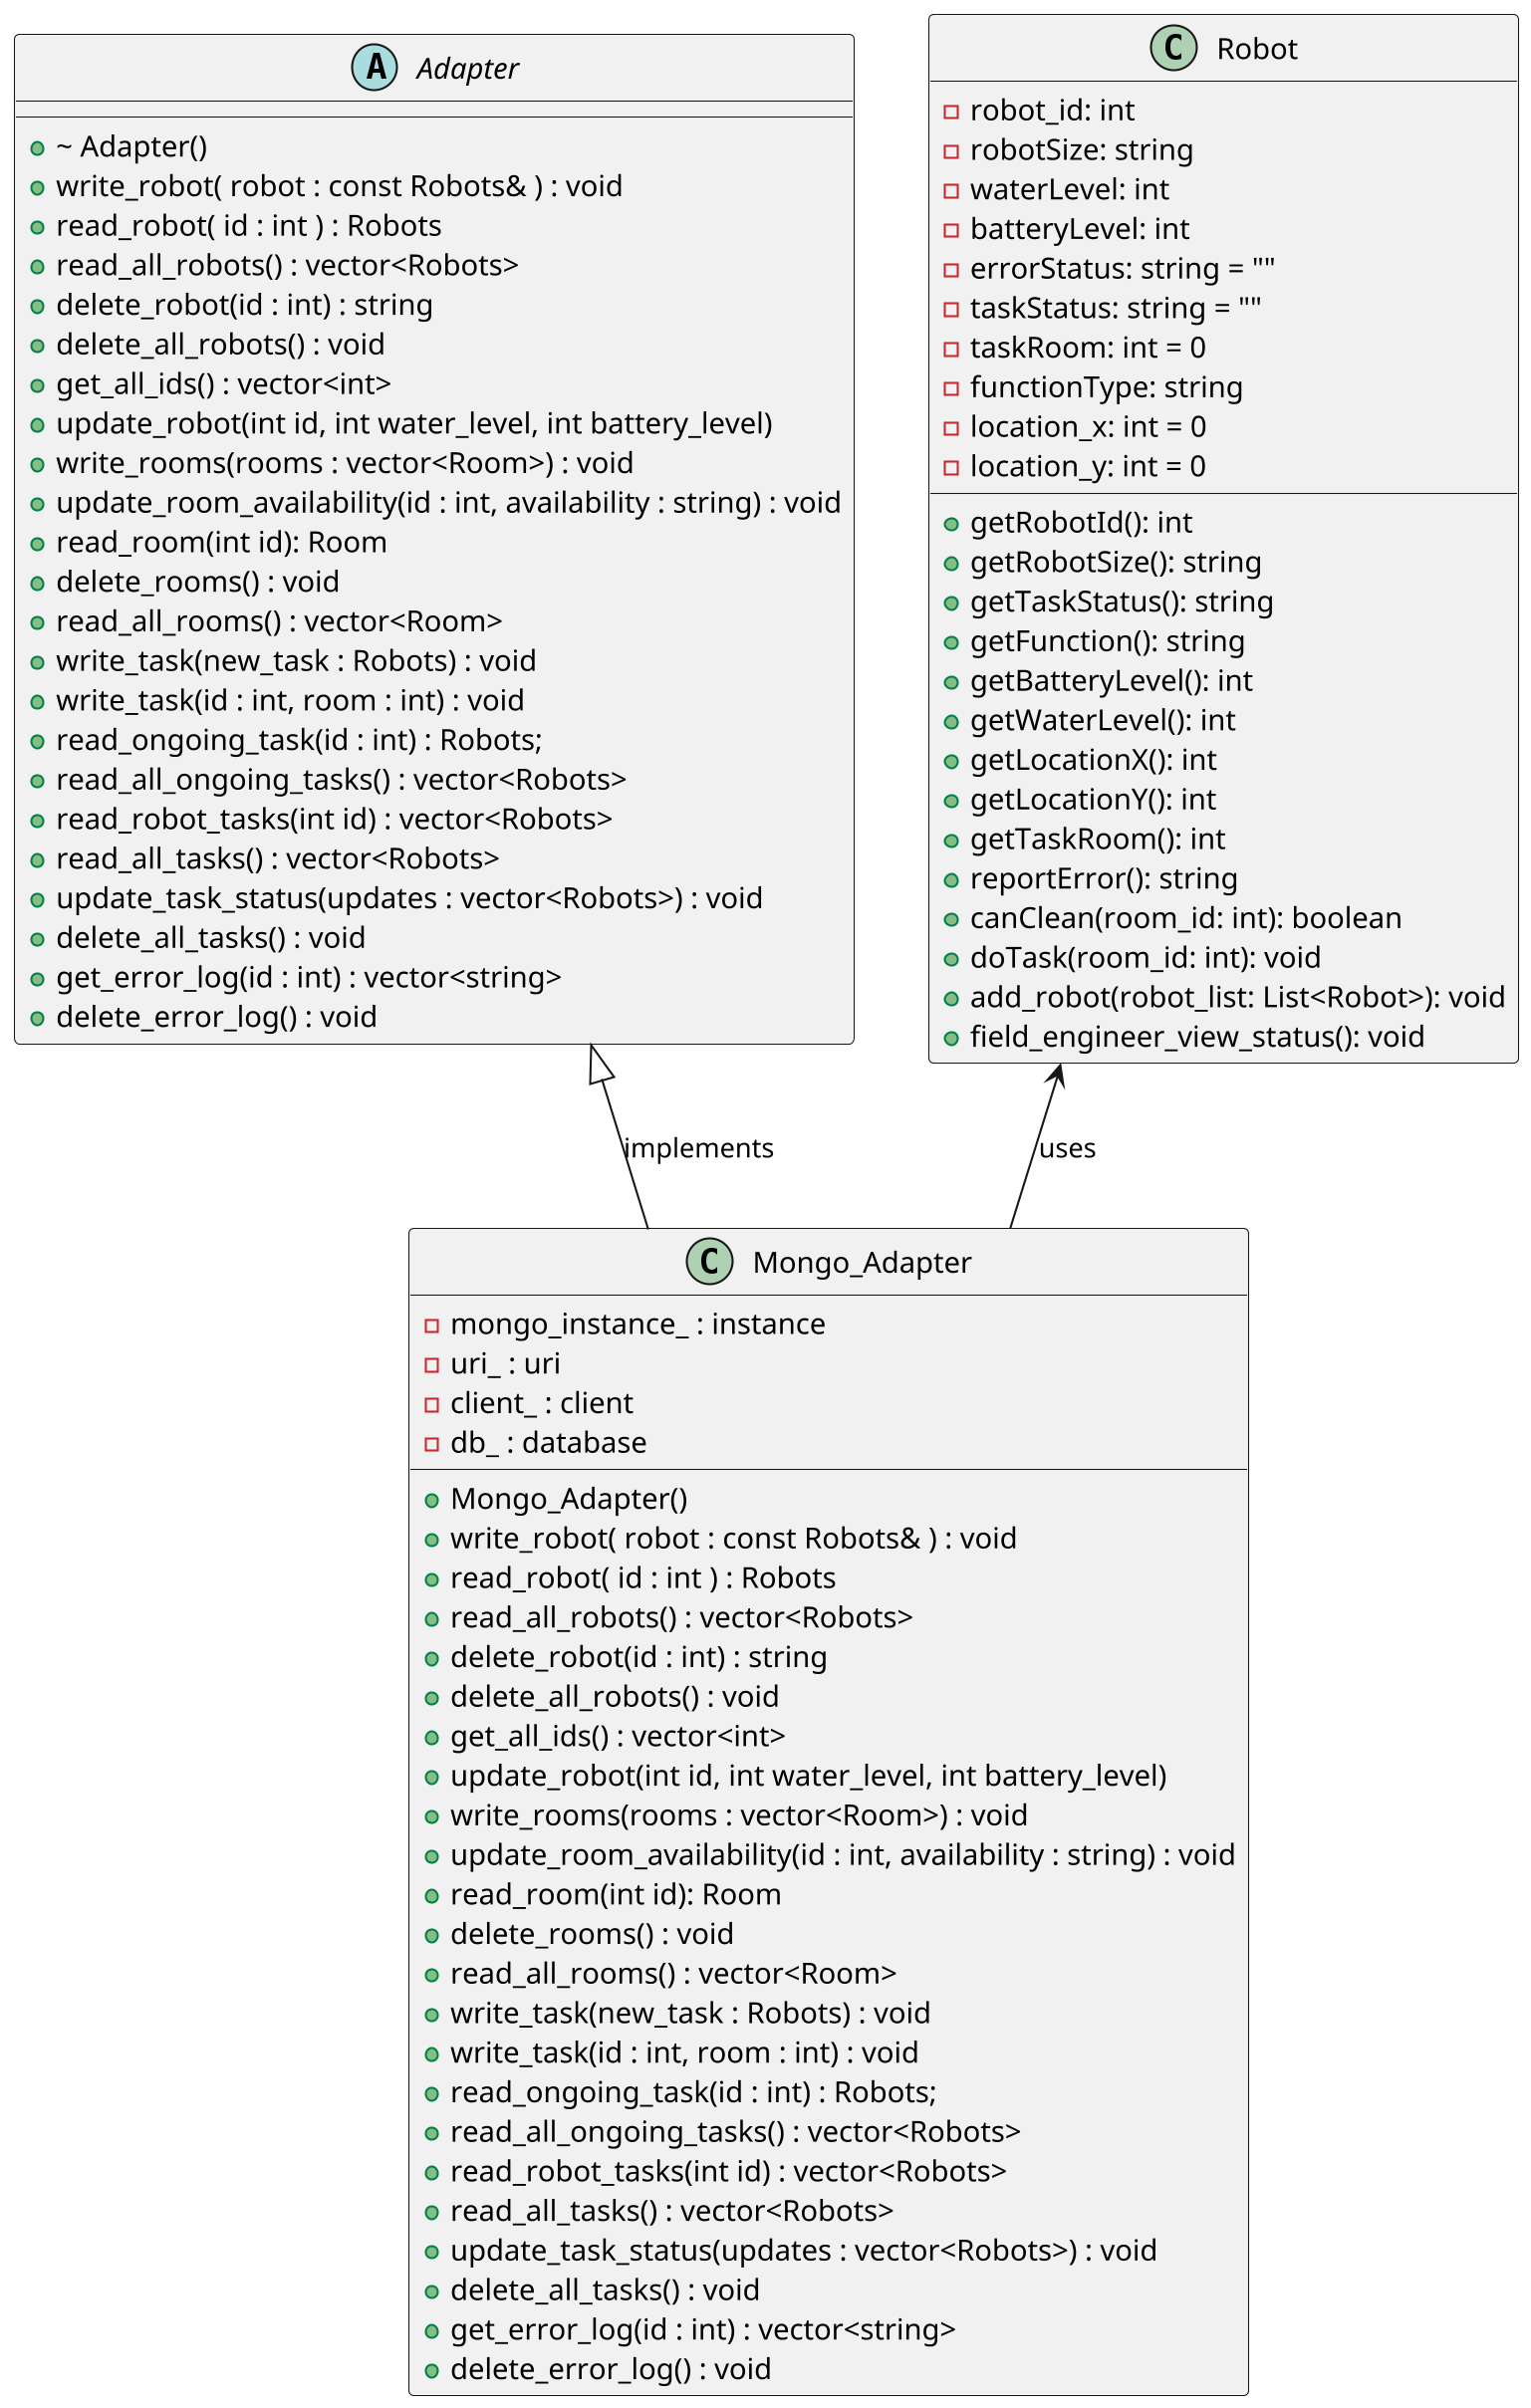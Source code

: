 @startuml MongoAdapterDiagram
skinparam dpi 200
skinparam DefaultFontName Inconsolata

class Mongo_Adapter{
    - mongo_instance_ : instance 
    - uri_ : uri
    - client_ : client 
    - db_ : database

    + Mongo_Adapter()
    + write_robot( robot : const Robots& ) : void 
    + read_robot( id : int ) : Robots
    + read_all_robots() : vector<Robots>
    + delete_robot(id : int) : string
    + delete_all_robots() : void
    + get_all_ids() : vector<int> 
    + update_robot(int id, int water_level, int battery_level)
    + write_rooms(rooms : vector<Room>) : void
    + update_room_availability(id : int, availability : string) : void
    + read_room(int id): Room
    + delete_rooms() : void
    + read_all_rooms() : vector<Room>
    + write_task(new_task : Robots) : void
    + write_task(id : int, room : int) : void
    + read_ongoing_task(id : int) : Robots;
    + read_all_ongoing_tasks() : vector<Robots> 
    + read_robot_tasks(int id) : vector<Robots> 
    + read_all_tasks() : vector<Robots> 
    + update_task_status(updates : vector<Robots>) : void 
    + delete_all_tasks() : void
    + get_error_log(id : int) : vector<string>  
    + delete_error_log() : void 
}

abstract Adapter{
    + \~ Adapter()
    + write_robot( robot : const Robots& ) : void 
    + read_robot( id : int ) : Robots
    + read_all_robots() : vector<Robots>
    + delete_robot(id : int) : string
    + delete_all_robots() : void
    + get_all_ids() : vector<int> 
    + update_robot(int id, int water_level, int battery_level)
    + write_rooms(rooms : vector<Room>) : void
    + update_room_availability(id : int, availability : string) : void
    + read_room(int id): Room
    + delete_rooms() : void
    + read_all_rooms() : vector<Room>
    + write_task(new_task : Robots) : void
    + write_task(id : int, room : int) : void
    + read_ongoing_task(id : int) : Robots;
    + read_all_ongoing_tasks() : vector<Robots> 
    + read_robot_tasks(int id) : vector<Robots> 
    + read_all_tasks() : vector<Robots> 
    + update_task_status(updates : vector<Robots>) : void 
    + delete_all_tasks() : void
    + get_error_log(id : int) : vector<string>  
    + delete_error_log() : void
} 

class Robot {
    -robot_id: int
    -robotSize: string
    -waterLevel: int
    -batteryLevel: int
    -errorStatus: string = ""
    -taskStatus: string = ""
    -taskRoom: int = 0
    -functionType: string
    -location_x: int = 0
    -location_y: int = 0
    +getRobotId(): int
    +getRobotSize(): string
    +getTaskStatus(): string
    +getFunction(): string
    +getBatteryLevel(): int
    +getWaterLevel(): int
    +getLocationX(): int
    +getLocationY(): int
    +getTaskRoom(): int
    +reportError(): string
    +canClean(room_id: int): boolean
    +doTask(room_id: int): void
    +add_robot(robot_list: List<Robot>): void
    +field_engineer_view_status(): void
}

Adapter <|-- Mongo_Adapter : implements

Robot <-- Mongo_Adapter : uses


@enduml 